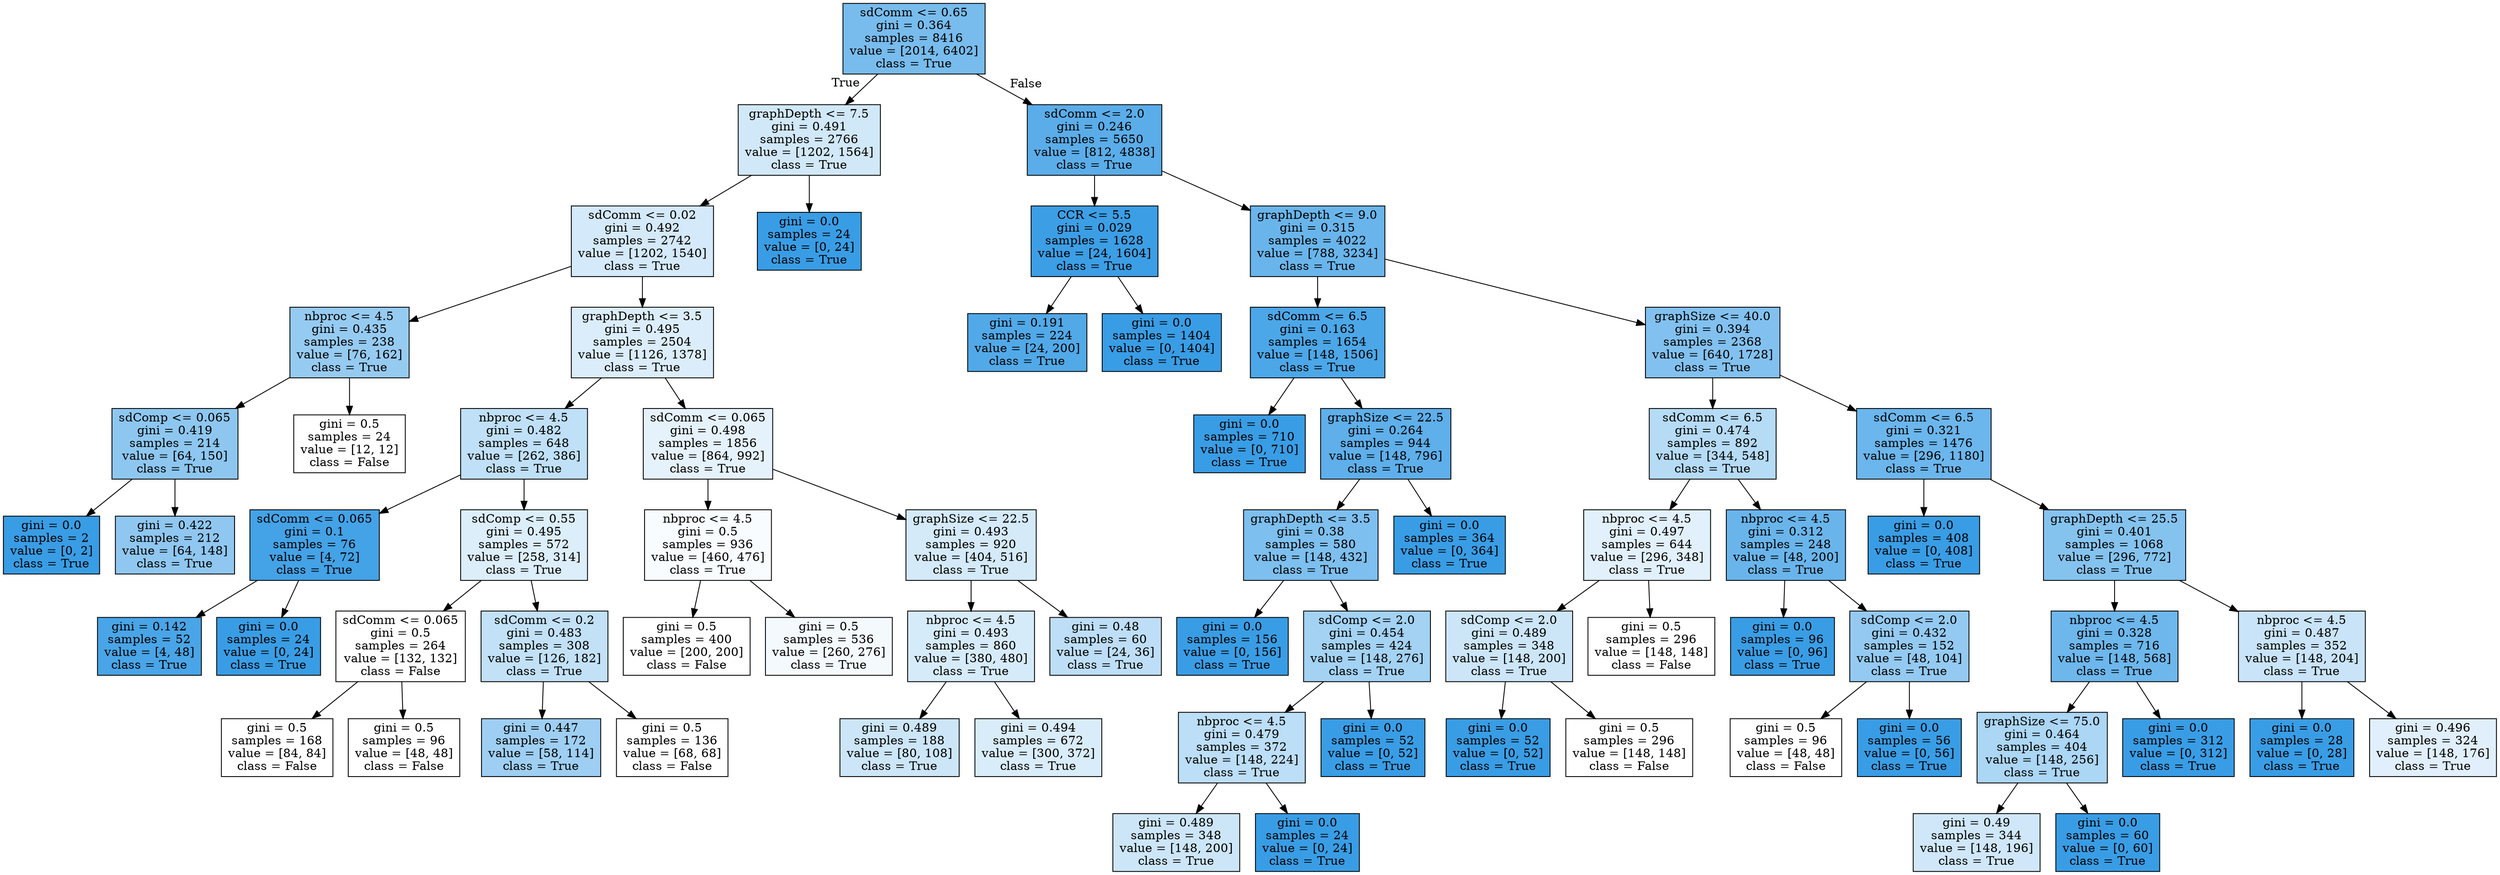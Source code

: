digraph Tree {
node [shape=box, style="filled", color="black"] ;
0 [label="sdComm <= 0.65\ngini = 0.364\nsamples = 8416\nvalue = [2014, 6402]\nclass = True", fillcolor="#77bced"] ;
1 [label="graphDepth <= 7.5\ngini = 0.491\nsamples = 2766\nvalue = [1202, 1564]\nclass = True", fillcolor="#d1e8f9"] ;
0 -> 1 [labeldistance=2.5, labelangle=45, headlabel="True"] ;
2 [label="sdComm <= 0.02\ngini = 0.492\nsamples = 2742\nvalue = [1202, 1540]\nclass = True", fillcolor="#d4e9f9"] ;
1 -> 2 ;
3 [label="nbproc <= 4.5\ngini = 0.435\nsamples = 238\nvalue = [76, 162]\nclass = True", fillcolor="#96cbf1"] ;
2 -> 3 ;
4 [label="sdComp <= 0.065\ngini = 0.419\nsamples = 214\nvalue = [64, 150]\nclass = True", fillcolor="#8dc7f0"] ;
3 -> 4 ;
5 [label="gini = 0.0\nsamples = 2\nvalue = [0, 2]\nclass = True", fillcolor="#399de5"] ;
4 -> 5 ;
6 [label="gini = 0.422\nsamples = 212\nvalue = [64, 148]\nclass = True", fillcolor="#8fc7f0"] ;
4 -> 6 ;
7 [label="gini = 0.5\nsamples = 24\nvalue = [12, 12]\nclass = False", fillcolor="#ffffff"] ;
3 -> 7 ;
8 [label="graphDepth <= 3.5\ngini = 0.495\nsamples = 2504\nvalue = [1126, 1378]\nclass = True", fillcolor="#dbedfa"] ;
2 -> 8 ;
9 [label="nbproc <= 4.5\ngini = 0.482\nsamples = 648\nvalue = [262, 386]\nclass = True", fillcolor="#bfe0f7"] ;
8 -> 9 ;
10 [label="sdComm <= 0.065\ngini = 0.1\nsamples = 76\nvalue = [4, 72]\nclass = True", fillcolor="#44a2e6"] ;
9 -> 10 ;
11 [label="gini = 0.142\nsamples = 52\nvalue = [4, 48]\nclass = True", fillcolor="#49a5e7"] ;
10 -> 11 ;
12 [label="gini = 0.0\nsamples = 24\nvalue = [0, 24]\nclass = True", fillcolor="#399de5"] ;
10 -> 12 ;
13 [label="sdComp <= 0.55\ngini = 0.495\nsamples = 572\nvalue = [258, 314]\nclass = True", fillcolor="#dceefa"] ;
9 -> 13 ;
14 [label="sdComm <= 0.065\ngini = 0.5\nsamples = 264\nvalue = [132, 132]\nclass = False", fillcolor="#ffffff"] ;
13 -> 14 ;
15 [label="gini = 0.5\nsamples = 168\nvalue = [84, 84]\nclass = False", fillcolor="#ffffff"] ;
14 -> 15 ;
16 [label="gini = 0.5\nsamples = 96\nvalue = [48, 48]\nclass = False", fillcolor="#ffffff"] ;
14 -> 16 ;
17 [label="sdComm <= 0.2\ngini = 0.483\nsamples = 308\nvalue = [126, 182]\nclass = True", fillcolor="#c2e1f7"] ;
13 -> 17 ;
18 [label="gini = 0.447\nsamples = 172\nvalue = [58, 114]\nclass = True", fillcolor="#9ecff2"] ;
17 -> 18 ;
19 [label="gini = 0.5\nsamples = 136\nvalue = [68, 68]\nclass = False", fillcolor="#ffffff"] ;
17 -> 19 ;
20 [label="sdComm <= 0.065\ngini = 0.498\nsamples = 1856\nvalue = [864, 992]\nclass = True", fillcolor="#e5f2fc"] ;
8 -> 20 ;
21 [label="nbproc <= 4.5\ngini = 0.5\nsamples = 936\nvalue = [460, 476]\nclass = True", fillcolor="#f8fcfe"] ;
20 -> 21 ;
22 [label="gini = 0.5\nsamples = 400\nvalue = [200, 200]\nclass = False", fillcolor="#ffffff"] ;
21 -> 22 ;
23 [label="gini = 0.5\nsamples = 536\nvalue = [260, 276]\nclass = True", fillcolor="#f4f9fd"] ;
21 -> 23 ;
24 [label="graphSize <= 22.5\ngini = 0.493\nsamples = 920\nvalue = [404, 516]\nclass = True", fillcolor="#d4eaf9"] ;
20 -> 24 ;
25 [label="nbproc <= 4.5\ngini = 0.493\nsamples = 860\nvalue = [380, 480]\nclass = True", fillcolor="#d6ebfa"] ;
24 -> 25 ;
26 [label="gini = 0.489\nsamples = 188\nvalue = [80, 108]\nclass = True", fillcolor="#cce6f8"] ;
25 -> 26 ;
27 [label="gini = 0.494\nsamples = 672\nvalue = [300, 372]\nclass = True", fillcolor="#d9ecfa"] ;
25 -> 27 ;
28 [label="gini = 0.48\nsamples = 60\nvalue = [24, 36]\nclass = True", fillcolor="#bddef6"] ;
24 -> 28 ;
29 [label="gini = 0.0\nsamples = 24\nvalue = [0, 24]\nclass = True", fillcolor="#399de5"] ;
1 -> 29 ;
30 [label="sdComm <= 2.0\ngini = 0.246\nsamples = 5650\nvalue = [812, 4838]\nclass = True", fillcolor="#5aade9"] ;
0 -> 30 [labeldistance=2.5, labelangle=-45, headlabel="False"] ;
31 [label="CCR <= 5.5\ngini = 0.029\nsamples = 1628\nvalue = [24, 1604]\nclass = True", fillcolor="#3c9ee5"] ;
30 -> 31 ;
32 [label="gini = 0.191\nsamples = 224\nvalue = [24, 200]\nclass = True", fillcolor="#51a9e8"] ;
31 -> 32 ;
33 [label="gini = 0.0\nsamples = 1404\nvalue = [0, 1404]\nclass = True", fillcolor="#399de5"] ;
31 -> 33 ;
34 [label="graphDepth <= 9.0\ngini = 0.315\nsamples = 4022\nvalue = [788, 3234]\nclass = True", fillcolor="#69b5eb"] ;
30 -> 34 ;
35 [label="sdComm <= 6.5\ngini = 0.163\nsamples = 1654\nvalue = [148, 1506]\nclass = True", fillcolor="#4ca7e8"] ;
34 -> 35 ;
36 [label="gini = 0.0\nsamples = 710\nvalue = [0, 710]\nclass = True", fillcolor="#399de5"] ;
35 -> 36 ;
37 [label="graphSize <= 22.5\ngini = 0.264\nsamples = 944\nvalue = [148, 796]\nclass = True", fillcolor="#5eafea"] ;
35 -> 37 ;
38 [label="graphDepth <= 3.5\ngini = 0.38\nsamples = 580\nvalue = [148, 432]\nclass = True", fillcolor="#7dbfee"] ;
37 -> 38 ;
39 [label="gini = 0.0\nsamples = 156\nvalue = [0, 156]\nclass = True", fillcolor="#399de5"] ;
38 -> 39 ;
40 [label="sdComp <= 2.0\ngini = 0.454\nsamples = 424\nvalue = [148, 276]\nclass = True", fillcolor="#a3d2f3"] ;
38 -> 40 ;
41 [label="nbproc <= 4.5\ngini = 0.479\nsamples = 372\nvalue = [148, 224]\nclass = True", fillcolor="#bcdef6"] ;
40 -> 41 ;
42 [label="gini = 0.489\nsamples = 348\nvalue = [148, 200]\nclass = True", fillcolor="#cce6f8"] ;
41 -> 42 ;
43 [label="gini = 0.0\nsamples = 24\nvalue = [0, 24]\nclass = True", fillcolor="#399de5"] ;
41 -> 43 ;
44 [label="gini = 0.0\nsamples = 52\nvalue = [0, 52]\nclass = True", fillcolor="#399de5"] ;
40 -> 44 ;
45 [label="gini = 0.0\nsamples = 364\nvalue = [0, 364]\nclass = True", fillcolor="#399de5"] ;
37 -> 45 ;
46 [label="graphSize <= 40.0\ngini = 0.394\nsamples = 2368\nvalue = [640, 1728]\nclass = True", fillcolor="#82c1ef"] ;
34 -> 46 ;
47 [label="sdComm <= 6.5\ngini = 0.474\nsamples = 892\nvalue = [344, 548]\nclass = True", fillcolor="#b5dbf5"] ;
46 -> 47 ;
48 [label="nbproc <= 4.5\ngini = 0.497\nsamples = 644\nvalue = [296, 348]\nclass = True", fillcolor="#e1f0fb"] ;
47 -> 48 ;
49 [label="sdComp <= 2.0\ngini = 0.489\nsamples = 348\nvalue = [148, 200]\nclass = True", fillcolor="#cce6f8"] ;
48 -> 49 ;
50 [label="gini = 0.0\nsamples = 52\nvalue = [0, 52]\nclass = True", fillcolor="#399de5"] ;
49 -> 50 ;
51 [label="gini = 0.5\nsamples = 296\nvalue = [148, 148]\nclass = False", fillcolor="#ffffff"] ;
49 -> 51 ;
52 [label="gini = 0.5\nsamples = 296\nvalue = [148, 148]\nclass = False", fillcolor="#ffffff"] ;
48 -> 52 ;
53 [label="nbproc <= 4.5\ngini = 0.312\nsamples = 248\nvalue = [48, 200]\nclass = True", fillcolor="#69b5eb"] ;
47 -> 53 ;
54 [label="gini = 0.0\nsamples = 96\nvalue = [0, 96]\nclass = True", fillcolor="#399de5"] ;
53 -> 54 ;
55 [label="sdComp <= 2.0\ngini = 0.432\nsamples = 152\nvalue = [48, 104]\nclass = True", fillcolor="#94caf1"] ;
53 -> 55 ;
56 [label="gini = 0.5\nsamples = 96\nvalue = [48, 48]\nclass = False", fillcolor="#ffffff"] ;
55 -> 56 ;
57 [label="gini = 0.0\nsamples = 56\nvalue = [0, 56]\nclass = True", fillcolor="#399de5"] ;
55 -> 57 ;
58 [label="sdComm <= 6.5\ngini = 0.321\nsamples = 1476\nvalue = [296, 1180]\nclass = True", fillcolor="#6bb6ec"] ;
46 -> 58 ;
59 [label="gini = 0.0\nsamples = 408\nvalue = [0, 408]\nclass = True", fillcolor="#399de5"] ;
58 -> 59 ;
60 [label="graphDepth <= 25.5\ngini = 0.401\nsamples = 1068\nvalue = [296, 772]\nclass = True", fillcolor="#85c3ef"] ;
58 -> 60 ;
61 [label="nbproc <= 4.5\ngini = 0.328\nsamples = 716\nvalue = [148, 568]\nclass = True", fillcolor="#6db7ec"] ;
60 -> 61 ;
62 [label="graphSize <= 75.0\ngini = 0.464\nsamples = 404\nvalue = [148, 256]\nclass = True", fillcolor="#abd6f4"] ;
61 -> 62 ;
63 [label="gini = 0.49\nsamples = 344\nvalue = [148, 196]\nclass = True", fillcolor="#cfe7f9"] ;
62 -> 63 ;
64 [label="gini = 0.0\nsamples = 60\nvalue = [0, 60]\nclass = True", fillcolor="#399de5"] ;
62 -> 64 ;
65 [label="gini = 0.0\nsamples = 312\nvalue = [0, 312]\nclass = True", fillcolor="#399de5"] ;
61 -> 65 ;
66 [label="nbproc <= 4.5\ngini = 0.487\nsamples = 352\nvalue = [148, 204]\nclass = True", fillcolor="#c9e4f8"] ;
60 -> 66 ;
67 [label="gini = 0.0\nsamples = 28\nvalue = [0, 28]\nclass = True", fillcolor="#399de5"] ;
66 -> 67 ;
68 [label="gini = 0.496\nsamples = 324\nvalue = [148, 176]\nclass = True", fillcolor="#e0effb"] ;
66 -> 68 ;
}